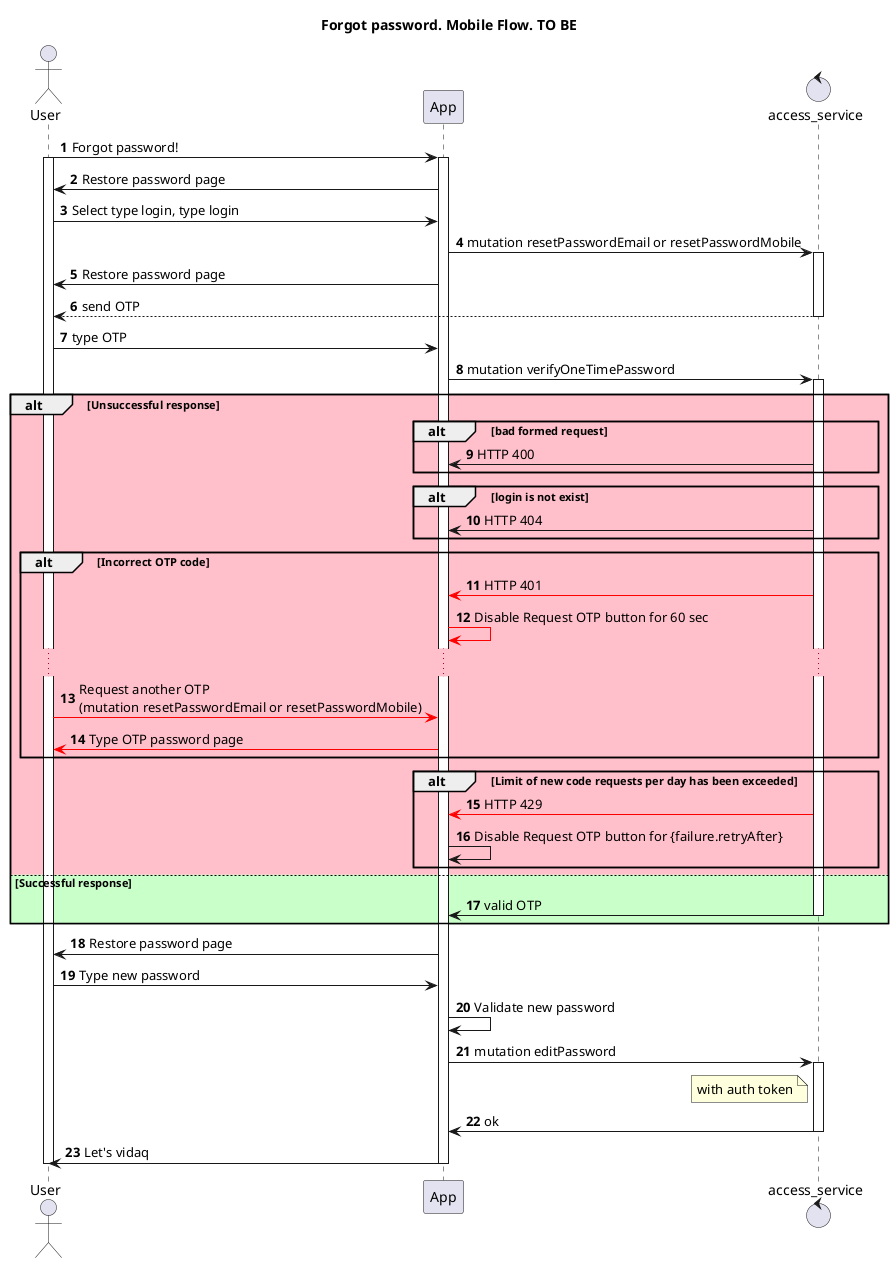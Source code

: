 @startuml
actor User as U
participant App as A
control access_service as B

title "Forgot password. Mobile Flow. TO BE"
autonumber
U -> A: Forgot password!
activate U
activate A

A -> U: Restore password page

U -> A: Select type login, type login
A -> B: mutation resetPasswordEmail or resetPasswordMobile
activate B
A -> U: Restore password page

B --> U: send OTP
deactivate B

U -> A: type OTP
A -> B: mutation verifyOneTimePassword
activate B

alt #Pink Unsuccessful response

alt #Pink bad formed request
A <- B: HTTP 400
end

alt #Pink login is not exist
A <- B: HTTP 404
end

alt #Pink Incorrect OTP code
B [#Red]-> A: HTTP 401
A [#Red]-> A: Disable Request OTP button for 60 sec
...
U [#Red]-> A: Request another OTP\n(mutation resetPasswordEmail or resetPasswordMobile)
A [#Red]-> U:  Type OTP password page
end

alt #Pink Limit of new code requests per day has been exceeded
B [#Red]-> A: HTTP 429
A -> A: Disable Request OTP button for {failure.retryAfter}
end
else #Technology Successful response
B -> A: valid OTP
deactivate B
end


A -> U: Restore password page
U -> A: Type new password
A -> A: Validate new password

A -> B: mutation editPassword
note left B
with auth token
end note
activate B
B -> A: ok
deactivate B

A -> U: Let's vidaq
deactivate A
deactivate U
@enduml